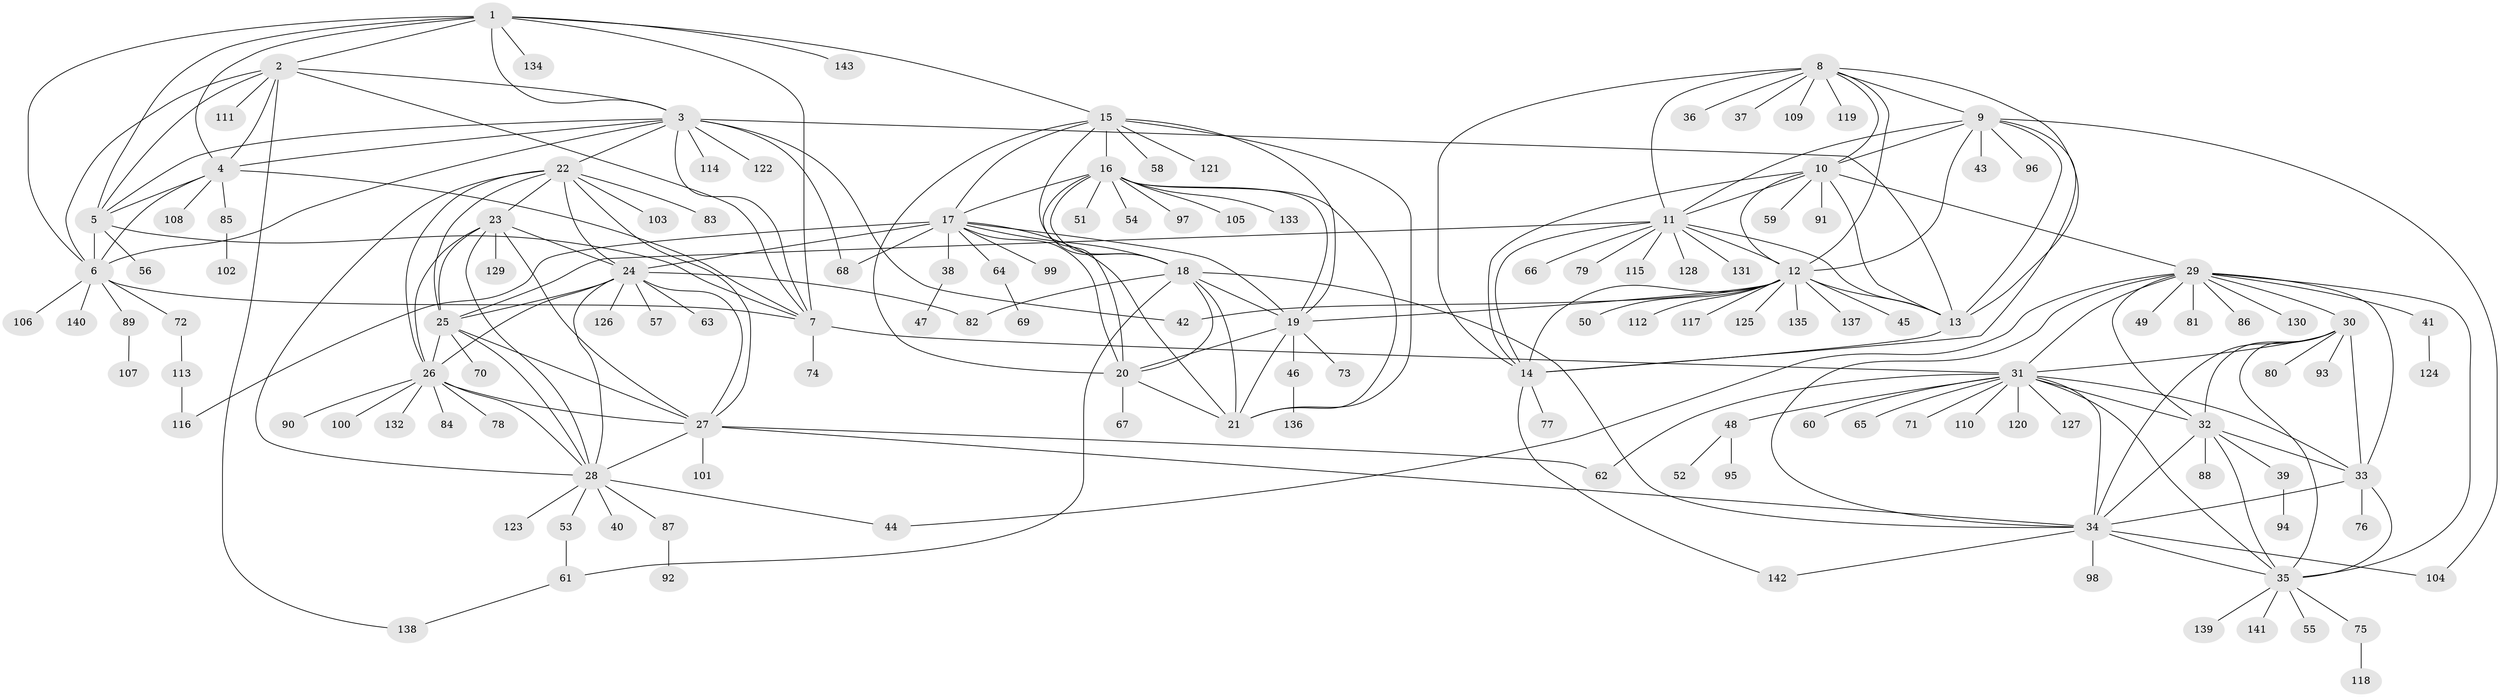 // coarse degree distribution, {7: 0.20689655172413793, 10: 0.06896551724137931, 6: 0.13793103448275862, 9: 0.034482758620689655, 8: 0.08620689655172414, 5: 0.034482758620689655, 1: 0.27586206896551724, 3: 0.034482758620689655, 2: 0.1206896551724138}
// Generated by graph-tools (version 1.1) at 2025/52/03/04/25 22:52:22]
// undirected, 143 vertices, 233 edges
graph export_dot {
  node [color=gray90,style=filled];
  1;
  2;
  3;
  4;
  5;
  6;
  7;
  8;
  9;
  10;
  11;
  12;
  13;
  14;
  15;
  16;
  17;
  18;
  19;
  20;
  21;
  22;
  23;
  24;
  25;
  26;
  27;
  28;
  29;
  30;
  31;
  32;
  33;
  34;
  35;
  36;
  37;
  38;
  39;
  40;
  41;
  42;
  43;
  44;
  45;
  46;
  47;
  48;
  49;
  50;
  51;
  52;
  53;
  54;
  55;
  56;
  57;
  58;
  59;
  60;
  61;
  62;
  63;
  64;
  65;
  66;
  67;
  68;
  69;
  70;
  71;
  72;
  73;
  74;
  75;
  76;
  77;
  78;
  79;
  80;
  81;
  82;
  83;
  84;
  85;
  86;
  87;
  88;
  89;
  90;
  91;
  92;
  93;
  94;
  95;
  96;
  97;
  98;
  99;
  100;
  101;
  102;
  103;
  104;
  105;
  106;
  107;
  108;
  109;
  110;
  111;
  112;
  113;
  114;
  115;
  116;
  117;
  118;
  119;
  120;
  121;
  122;
  123;
  124;
  125;
  126;
  127;
  128;
  129;
  130;
  131;
  132;
  133;
  134;
  135;
  136;
  137;
  138;
  139;
  140;
  141;
  142;
  143;
  1 -- 2;
  1 -- 3;
  1 -- 4;
  1 -- 5;
  1 -- 6;
  1 -- 7;
  1 -- 15;
  1 -- 134;
  1 -- 143;
  2 -- 3;
  2 -- 4;
  2 -- 5;
  2 -- 6;
  2 -- 7;
  2 -- 111;
  2 -- 138;
  3 -- 4;
  3 -- 5;
  3 -- 6;
  3 -- 7;
  3 -- 13;
  3 -- 22;
  3 -- 42;
  3 -- 68;
  3 -- 114;
  3 -- 122;
  4 -- 5;
  4 -- 6;
  4 -- 7;
  4 -- 85;
  4 -- 108;
  5 -- 6;
  5 -- 7;
  5 -- 56;
  6 -- 7;
  6 -- 72;
  6 -- 89;
  6 -- 106;
  6 -- 140;
  7 -- 31;
  7 -- 74;
  8 -- 9;
  8 -- 10;
  8 -- 11;
  8 -- 12;
  8 -- 13;
  8 -- 14;
  8 -- 36;
  8 -- 37;
  8 -- 109;
  8 -- 119;
  9 -- 10;
  9 -- 11;
  9 -- 12;
  9 -- 13;
  9 -- 14;
  9 -- 43;
  9 -- 96;
  9 -- 104;
  10 -- 11;
  10 -- 12;
  10 -- 13;
  10 -- 14;
  10 -- 29;
  10 -- 59;
  10 -- 91;
  11 -- 12;
  11 -- 13;
  11 -- 14;
  11 -- 25;
  11 -- 66;
  11 -- 79;
  11 -- 115;
  11 -- 128;
  11 -- 131;
  12 -- 13;
  12 -- 14;
  12 -- 19;
  12 -- 42;
  12 -- 45;
  12 -- 50;
  12 -- 112;
  12 -- 117;
  12 -- 125;
  12 -- 135;
  12 -- 137;
  13 -- 14;
  14 -- 77;
  14 -- 142;
  15 -- 16;
  15 -- 17;
  15 -- 18;
  15 -- 19;
  15 -- 20;
  15 -- 21;
  15 -- 58;
  15 -- 121;
  16 -- 17;
  16 -- 18;
  16 -- 19;
  16 -- 20;
  16 -- 21;
  16 -- 51;
  16 -- 54;
  16 -- 97;
  16 -- 105;
  16 -- 133;
  17 -- 18;
  17 -- 19;
  17 -- 20;
  17 -- 21;
  17 -- 24;
  17 -- 38;
  17 -- 64;
  17 -- 68;
  17 -- 99;
  17 -- 116;
  18 -- 19;
  18 -- 20;
  18 -- 21;
  18 -- 34;
  18 -- 61;
  18 -- 82;
  19 -- 20;
  19 -- 21;
  19 -- 46;
  19 -- 73;
  20 -- 21;
  20 -- 67;
  22 -- 23;
  22 -- 24;
  22 -- 25;
  22 -- 26;
  22 -- 27;
  22 -- 28;
  22 -- 83;
  22 -- 103;
  23 -- 24;
  23 -- 25;
  23 -- 26;
  23 -- 27;
  23 -- 28;
  23 -- 129;
  24 -- 25;
  24 -- 26;
  24 -- 27;
  24 -- 28;
  24 -- 57;
  24 -- 63;
  24 -- 82;
  24 -- 126;
  25 -- 26;
  25 -- 27;
  25 -- 28;
  25 -- 70;
  26 -- 27;
  26 -- 28;
  26 -- 78;
  26 -- 84;
  26 -- 90;
  26 -- 100;
  26 -- 132;
  27 -- 28;
  27 -- 34;
  27 -- 62;
  27 -- 101;
  28 -- 40;
  28 -- 44;
  28 -- 53;
  28 -- 87;
  28 -- 123;
  29 -- 30;
  29 -- 31;
  29 -- 32;
  29 -- 33;
  29 -- 34;
  29 -- 35;
  29 -- 41;
  29 -- 44;
  29 -- 49;
  29 -- 81;
  29 -- 86;
  29 -- 130;
  30 -- 31;
  30 -- 32;
  30 -- 33;
  30 -- 34;
  30 -- 35;
  30 -- 80;
  30 -- 93;
  31 -- 32;
  31 -- 33;
  31 -- 34;
  31 -- 35;
  31 -- 48;
  31 -- 60;
  31 -- 62;
  31 -- 65;
  31 -- 71;
  31 -- 110;
  31 -- 120;
  31 -- 127;
  32 -- 33;
  32 -- 34;
  32 -- 35;
  32 -- 39;
  32 -- 88;
  33 -- 34;
  33 -- 35;
  33 -- 76;
  34 -- 35;
  34 -- 98;
  34 -- 104;
  34 -- 142;
  35 -- 55;
  35 -- 75;
  35 -- 139;
  35 -- 141;
  38 -- 47;
  39 -- 94;
  41 -- 124;
  46 -- 136;
  48 -- 52;
  48 -- 95;
  53 -- 61;
  61 -- 138;
  64 -- 69;
  72 -- 113;
  75 -- 118;
  85 -- 102;
  87 -- 92;
  89 -- 107;
  113 -- 116;
}
